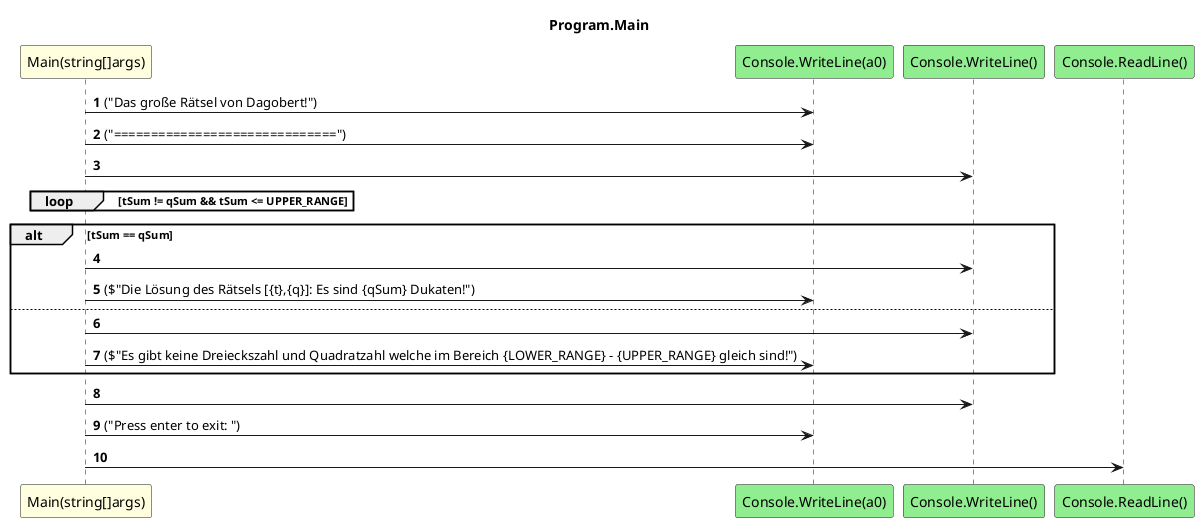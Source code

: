 @startuml Program.Main
title Program.Main
participant "Main(string[]args)" as Main_p0 #LightYellow
participant "Console.WriteLine(a0)" as Console_WriteLine_a0 #LightGreen
participant "Console.WriteLine()" as Console_WriteLine #LightGreen
participant "Console.ReadLine()" as Console_ReadLine #LightGreen
autonumber
Main_p0 -> Console_WriteLine_a0 : ("Das große Rätsel von Dagobert!")
Main_p0 -> Console_WriteLine_a0 : ("==============================")
Main_p0 -> Console_WriteLine
loop tSum != qSum && tSum <= UPPER_RANGE
end
alt tSum == qSum
    Main_p0 -> Console_WriteLine
    Main_p0 -> Console_WriteLine_a0 : ($"Die Lösung des Rätsels [{t},{q}]: Es sind {qSum} Dukaten!")
    else
        Main_p0 -> Console_WriteLine
        Main_p0 -> Console_WriteLine_a0 : ($"Es gibt keine Dreieckszahl und Quadratzahl welche im Bereich {LOWER_RANGE} - {UPPER_RANGE} gleich sind!")
end
Main_p0 -> Console_WriteLine
Main_p0 -> Console_WriteLine_a0 : ("Press enter to exit: ")
Main_p0 -> Console_ReadLine
@enduml
